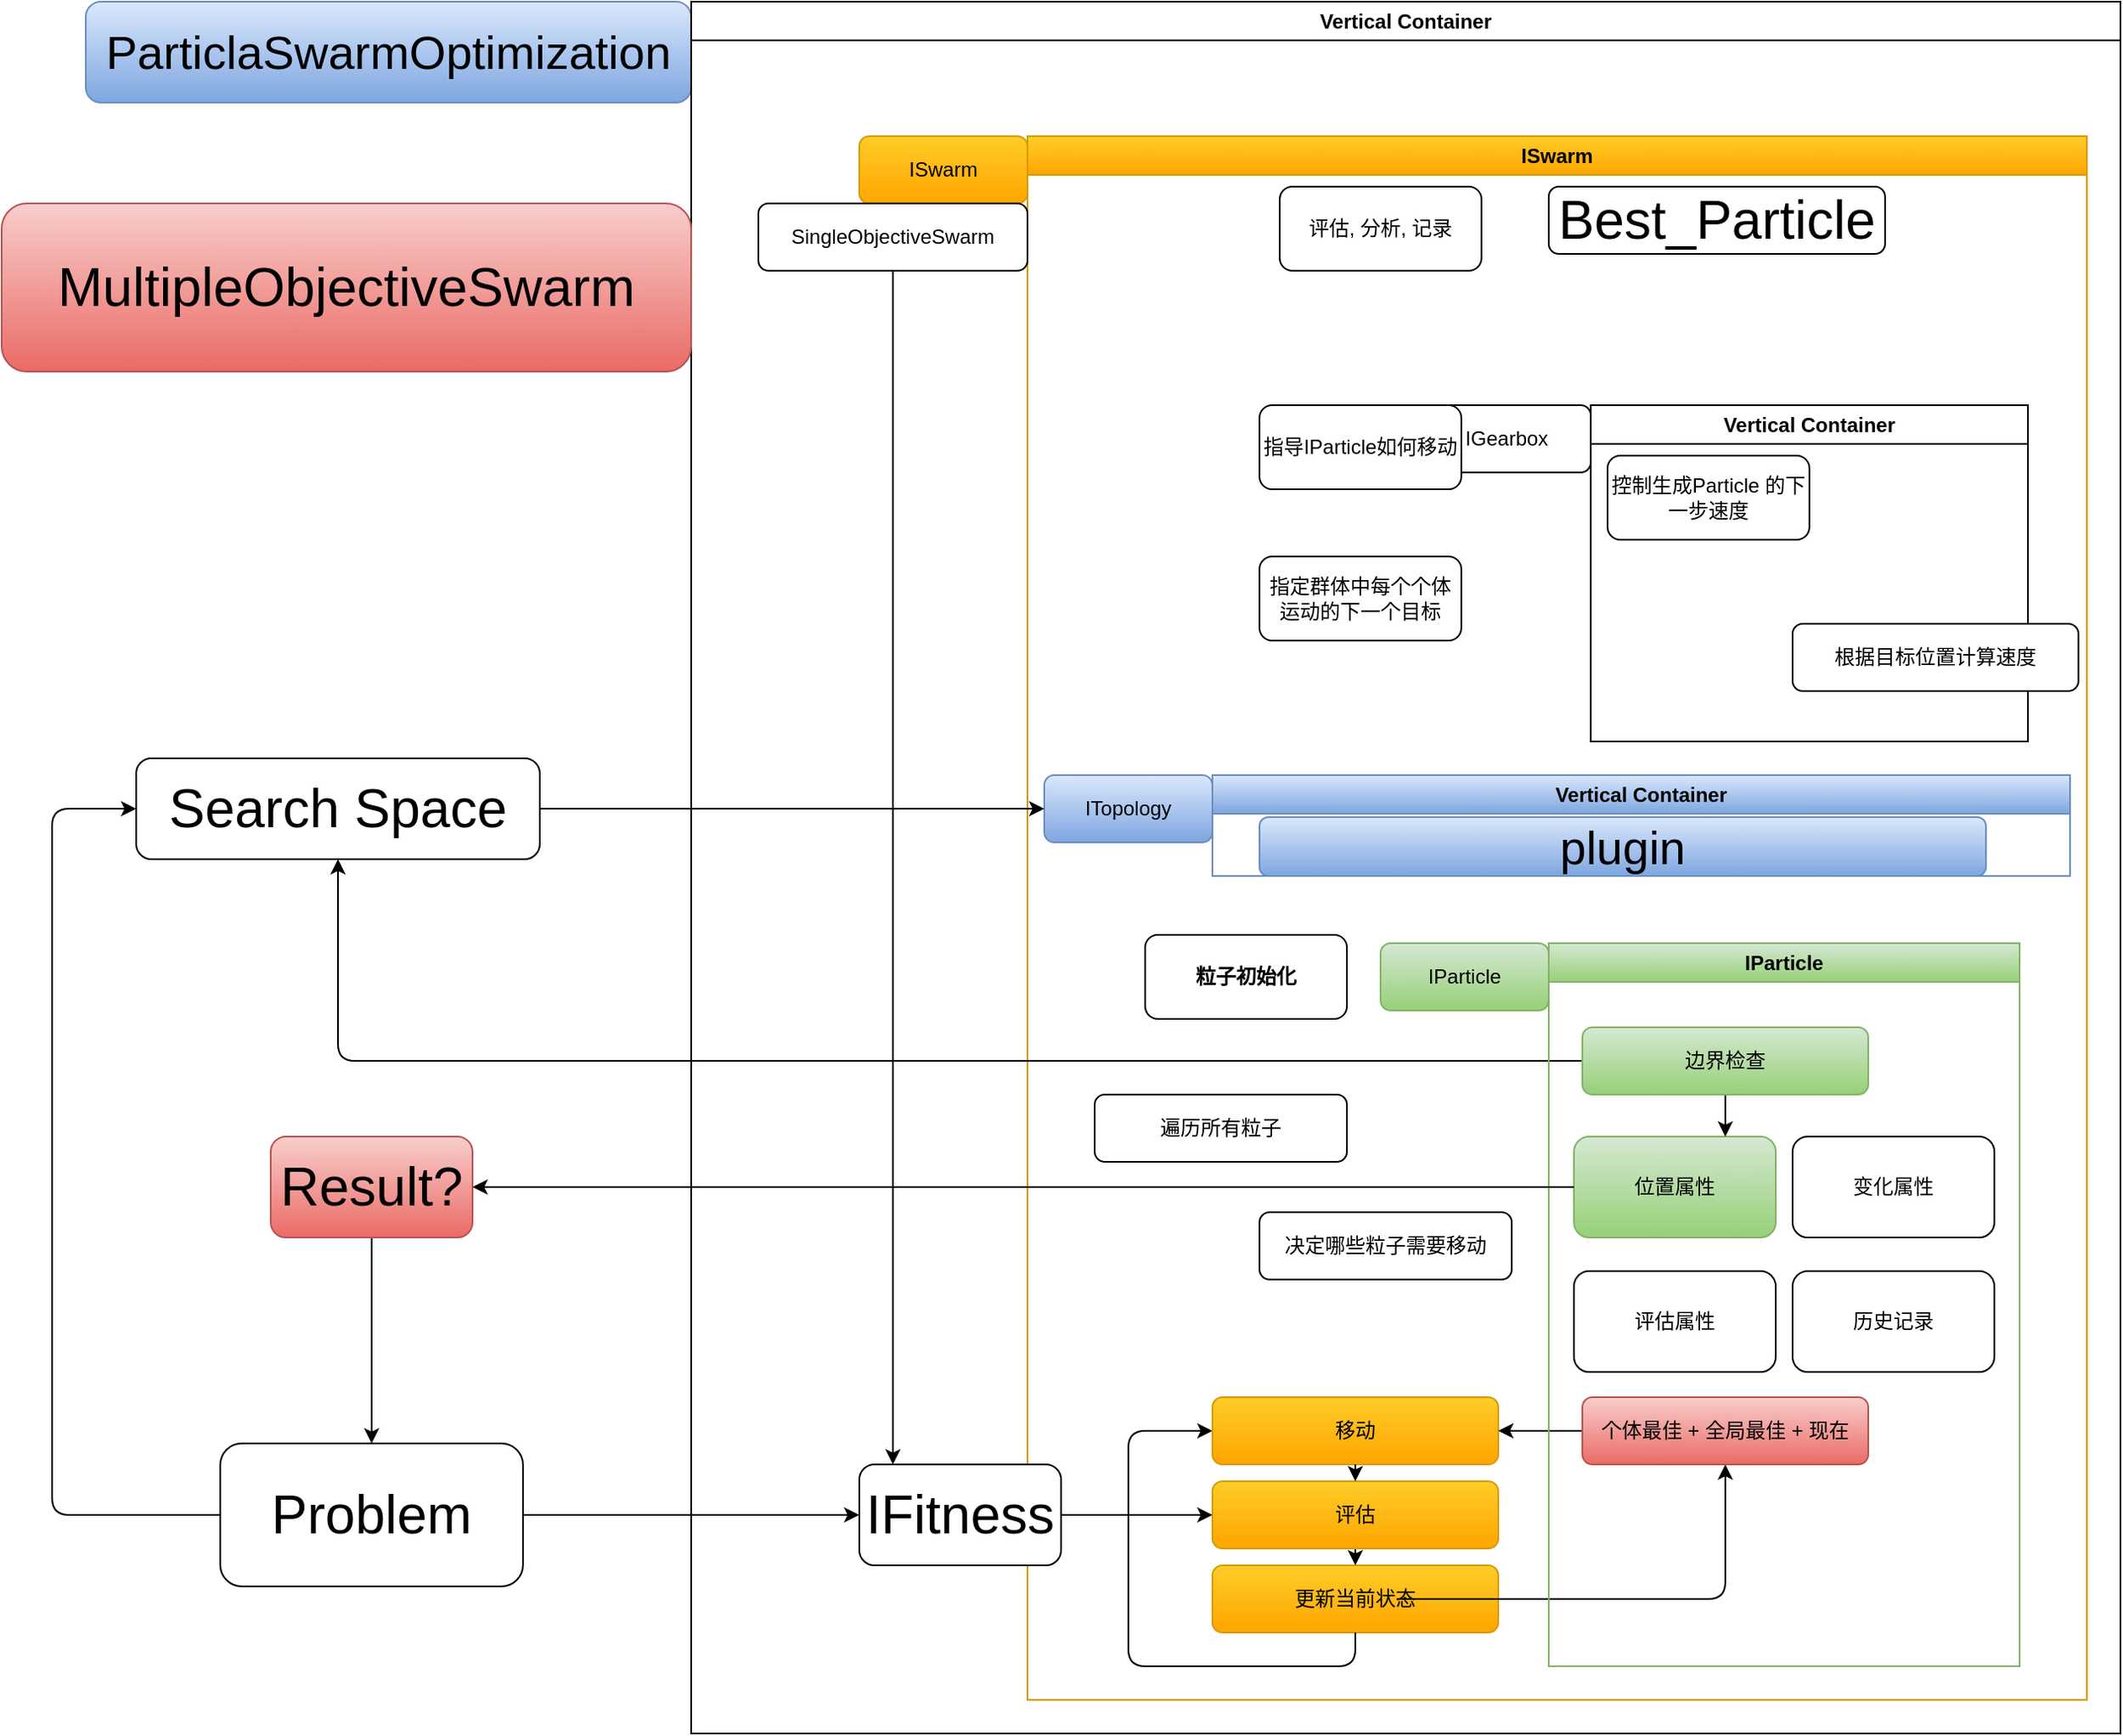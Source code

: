 <mxfile>
    <diagram id="U-RuamWwkuKYv-NbKlb2" name="Page-1">
        <mxGraphModel dx="2583" dy="2084" grid="1" gridSize="10" guides="1" tooltips="1" connect="1" arrows="1" fold="1" page="1" pageScale="1" pageWidth="850" pageHeight="1100" math="0" shadow="0">
            <root>
                <mxCell id="0"/>
                <mxCell id="1" parent="0"/>
                <mxCell id="2" value="ParticlaSwarmOptimization" style="rounded=1;whiteSpace=wrap;html=1;fontSize=28;fillColor=#dae8fc;strokeColor=#6c8ebf;gradientColor=#7ea6e0;" vertex="1" parent="1">
                    <mxGeometry x="-360" y="-80" width="360" height="60" as="geometry"/>
                </mxCell>
                <mxCell id="5" value="ISwarm" style="swimlane;whiteSpace=wrap;html=1;fillColor=#ffcd28;gradientColor=#ffa500;strokeColor=#d79b00;" vertex="1" parent="1">
                    <mxGeometry x="200" width="630" height="930" as="geometry"/>
                </mxCell>
                <mxCell id="8" value="评估, 分析, 记录" style="rounded=1;whiteSpace=wrap;html=1;" vertex="1" parent="5">
                    <mxGeometry x="150" y="30" width="120" height="50" as="geometry"/>
                </mxCell>
                <mxCell id="26" value="Best_Particle" style="rounded=1;whiteSpace=wrap;html=1;fontSize=32;" vertex="1" parent="5">
                    <mxGeometry x="310" y="30" width="200" height="40" as="geometry"/>
                </mxCell>
                <mxCell id="15" value="IGearbox" style="rounded=1;whiteSpace=wrap;html=1;" vertex="1" parent="5">
                    <mxGeometry x="235" y="160" width="100" height="40" as="geometry"/>
                </mxCell>
                <mxCell id="17" value="Vertical Container" style="swimlane;whiteSpace=wrap;html=1;" vertex="1" parent="5">
                    <mxGeometry x="335" y="160" width="260" height="200" as="geometry"/>
                </mxCell>
                <mxCell id="18" value="控制生成Particle 的下一步速度" style="rounded=1;whiteSpace=wrap;html=1;" vertex="1" parent="17">
                    <mxGeometry x="10" y="30" width="120" height="50" as="geometry"/>
                </mxCell>
                <mxCell id="33" value="更新当前状态" style="rounded=1;whiteSpace=wrap;html=1;fontSize=12;fillColor=#ffcd28;strokeColor=#d79b00;gradientColor=#ffa500;" vertex="1" parent="5">
                    <mxGeometry x="110" y="850" width="170" height="40" as="geometry"/>
                </mxCell>
                <mxCell id="60" style="edgeStyle=none;html=1;fontSize=32;entryX=0.5;entryY=1;entryDx=0;entryDy=0;" edge="1" parent="1" source="31" target="57">
                    <mxGeometry relative="1" as="geometry">
                        <mxPoint y="390" as="targetPoint"/>
                        <Array as="points">
                            <mxPoint x="-210" y="550"/>
                        </Array>
                    </mxGeometry>
                </mxCell>
                <mxCell id="38" style="edgeStyle=none;html=1;entryX=0.5;entryY=0;entryDx=0;entryDy=0;fontSize=12;" edge="1" parent="1" source="32" target="33">
                    <mxGeometry relative="1" as="geometry"/>
                </mxCell>
                <mxCell id="34" style="edgeStyle=none;html=1;entryX=0;entryY=0.5;entryDx=0;entryDy=0;fontSize=12;exitX=0.5;exitY=1;exitDx=0;exitDy=0;" edge="1" parent="1" source="33" target="30">
                    <mxGeometry relative="1" as="geometry">
                        <mxPoint x="200" y="630" as="targetPoint"/>
                        <Array as="points">
                            <mxPoint x="395" y="910"/>
                            <mxPoint x="260" y="910"/>
                            <mxPoint x="260" y="770"/>
                        </Array>
                    </mxGeometry>
                </mxCell>
                <mxCell id="42" style="edgeStyle=none;html=1;entryX=0.5;entryY=1;entryDx=0;entryDy=0;fontSize=12;" edge="1" parent="1" source="33" target="40">
                    <mxGeometry relative="1" as="geometry">
                        <Array as="points">
                            <mxPoint x="415" y="870"/>
                            <mxPoint x="615" y="870"/>
                        </Array>
                    </mxGeometry>
                </mxCell>
                <mxCell id="51" value="Vertical Container" style="swimlane;whiteSpace=wrap;html=1;fontSize=12;" vertex="1" parent="1">
                    <mxGeometry y="-80" width="850" height="1030" as="geometry"/>
                </mxCell>
                <mxCell id="30" value="移动" style="rounded=1;whiteSpace=wrap;html=1;fontSize=12;fillColor=#ffcd28;strokeColor=#d79b00;gradientColor=#ffa500;" vertex="1" parent="51">
                    <mxGeometry x="310" y="830" width="170" height="40" as="geometry"/>
                </mxCell>
                <mxCell id="68" style="edgeStyle=none;html=1;entryX=1;entryY=0.5;entryDx=0;entryDy=0;fontSize=28;" edge="1" parent="51" source="40" target="30">
                    <mxGeometry relative="1" as="geometry"/>
                </mxCell>
                <mxCell id="32" value="评估" style="rounded=1;whiteSpace=wrap;html=1;fontSize=12;fillColor=#ffcd28;strokeColor=#d79b00;gradientColor=#ffa500;" vertex="1" parent="51">
                    <mxGeometry x="310" y="880" width="170" height="40" as="geometry"/>
                </mxCell>
                <mxCell id="65" style="edgeStyle=none;html=1;entryX=0.5;entryY=0;entryDx=0;entryDy=0;fontSize=28;" edge="1" parent="51" source="30" target="32">
                    <mxGeometry relative="1" as="geometry"/>
                </mxCell>
                <mxCell id="9" value="IParticle" style="swimlane;whiteSpace=wrap;html=1;fillColor=#d5e8d4;gradientColor=#97d077;strokeColor=#82b366;" vertex="1" parent="51">
                    <mxGeometry x="510" y="560" width="280" height="430" as="geometry"/>
                </mxCell>
                <mxCell id="10" value="位置属性" style="rounded=1;whiteSpace=wrap;html=1;fillColor=#d5e8d4;strokeColor=#82b366;gradientColor=#97d077;" vertex="1" parent="9">
                    <mxGeometry x="15" y="115" width="120" height="60" as="geometry"/>
                </mxCell>
                <mxCell id="11" value="变化属性" style="rounded=1;whiteSpace=wrap;html=1;" vertex="1" parent="9">
                    <mxGeometry x="145" y="115" width="120" height="60" as="geometry"/>
                </mxCell>
                <mxCell id="12" value="评估属性" style="rounded=1;whiteSpace=wrap;html=1;" vertex="1" parent="9">
                    <mxGeometry x="15" y="195" width="120" height="60" as="geometry"/>
                </mxCell>
                <mxCell id="13" value="历史记录" style="rounded=1;whiteSpace=wrap;html=1;" vertex="1" parent="9">
                    <mxGeometry x="145" y="195" width="120" height="60" as="geometry"/>
                </mxCell>
                <mxCell id="40" value="个体最佳 + 全局最佳 + 现在" style="rounded=1;whiteSpace=wrap;html=1;fontSize=12;fillColor=#f8cecc;strokeColor=#b85450;gradientColor=#ea6b66;" vertex="1" parent="9">
                    <mxGeometry x="20" y="270" width="170" height="40" as="geometry"/>
                </mxCell>
                <mxCell id="70" style="edgeStyle=none;html=1;entryX=0.75;entryY=0;entryDx=0;entryDy=0;fontSize=28;" edge="1" parent="9" source="31" target="10">
                    <mxGeometry relative="1" as="geometry"/>
                </mxCell>
                <mxCell id="31" value="边界检查" style="rounded=1;whiteSpace=wrap;html=1;fontSize=12;fillColor=#d5e8d4;strokeColor=#82b366;gradientColor=#97d077;" vertex="1" parent="9">
                    <mxGeometry x="20" y="50" width="170" height="40" as="geometry"/>
                </mxCell>
                <mxCell id="19" value="粒子初始化" style="rounded=1;whiteSpace=wrap;html=1;fontStyle=1" vertex="1" parent="51">
                    <mxGeometry x="270" y="555" width="120" height="50" as="geometry"/>
                </mxCell>
                <mxCell id="4" value="IParticle" style="rounded=1;whiteSpace=wrap;html=1;fillColor=#d5e8d4;gradientColor=#97d077;strokeColor=#82b366;" vertex="1" parent="51">
                    <mxGeometry x="410" y="560" width="100" height="40" as="geometry"/>
                </mxCell>
                <mxCell id="28" value="遍历所有粒子" style="rounded=1;whiteSpace=wrap;html=1;fontSize=12;" vertex="1" parent="51">
                    <mxGeometry x="240" y="650" width="150" height="40" as="geometry"/>
                </mxCell>
                <mxCell id="6" value="指定群体中每个个体运动的下一个目标" style="rounded=1;whiteSpace=wrap;html=1;" vertex="1" parent="51">
                    <mxGeometry x="338" y="330" width="120" height="50" as="geometry"/>
                </mxCell>
                <mxCell id="7" value="指导IParticle如何移动" style="rounded=1;whiteSpace=wrap;html=1;" vertex="1" parent="51">
                    <mxGeometry x="338" y="240" width="120" height="50" as="geometry"/>
                </mxCell>
                <mxCell id="48" value="根据目标位置计算速度" style="rounded=1;whiteSpace=wrap;html=1;fontSize=12;" vertex="1" parent="51">
                    <mxGeometry x="655" y="370" width="170" height="40" as="geometry"/>
                </mxCell>
                <mxCell id="3" value="ISwarm" style="rounded=1;whiteSpace=wrap;html=1;fillColor=#ffcd28;gradientColor=#ffa500;strokeColor=#d79b00;" vertex="1" parent="51">
                    <mxGeometry x="100" y="80" width="100" height="40" as="geometry"/>
                </mxCell>
                <mxCell id="23" value="SingleObjectiveSwarm" style="rounded=1;whiteSpace=wrap;html=1;" vertex="1" parent="51">
                    <mxGeometry x="40" y="120" width="160" height="40" as="geometry"/>
                </mxCell>
                <mxCell id="27" value="决定哪些粒子需要移动" style="rounded=1;whiteSpace=wrap;html=1;fontSize=12;" vertex="1" parent="51">
                    <mxGeometry x="338" y="720" width="150" height="40" as="geometry"/>
                </mxCell>
                <mxCell id="45" value="ITopology" style="rounded=1;whiteSpace=wrap;html=1;fillColor=#dae8fc;strokeColor=#6c8ebf;gradientColor=#7ea6e0;" vertex="1" parent="51">
                    <mxGeometry x="210" y="460" width="100" height="40" as="geometry"/>
                </mxCell>
                <mxCell id="47" value="Vertical Container" style="swimlane;whiteSpace=wrap;html=1;fontSize=12;fillColor=#dae8fc;strokeColor=#6c8ebf;gradientColor=#7ea6e0;" vertex="1" parent="51">
                    <mxGeometry x="310" y="460" width="510" height="60" as="geometry"/>
                </mxCell>
                <mxCell id="79" value="plugin" style="rounded=1;whiteSpace=wrap;html=1;fontSize=28;fillColor=#dae8fc;gradientColor=#7ea6e0;strokeColor=#6c8ebf;" vertex="1" parent="47">
                    <mxGeometry x="28" y="25" width="432" height="35" as="geometry"/>
                </mxCell>
                <mxCell id="58" style="edgeStyle=none;html=1;entryX=0;entryY=0.5;entryDx=0;entryDy=0;fontSize=32;" edge="1" parent="1" source="57" target="45">
                    <mxGeometry relative="1" as="geometry"/>
                </mxCell>
                <mxCell id="57" value="Search Space" style="rounded=1;whiteSpace=wrap;html=1;fontSize=32;" vertex="1" parent="1">
                    <mxGeometry x="-330" y="370" width="240" height="60" as="geometry"/>
                </mxCell>
                <mxCell id="62" style="edgeStyle=none;html=1;fontSize=32;" edge="1" parent="1" source="61" target="53">
                    <mxGeometry relative="1" as="geometry"/>
                </mxCell>
                <mxCell id="61" value="Result?" style="rounded=1;whiteSpace=wrap;html=1;fontSize=32;fillColor=#f8cecc;strokeColor=#b85450;gradientColor=#ea6b66;" vertex="1" parent="1">
                    <mxGeometry x="-250" y="595" width="120" height="60" as="geometry"/>
                </mxCell>
                <mxCell id="25" value="MultipleObjectiveSwarm" style="rounded=1;whiteSpace=wrap;html=1;fillColor=#f8cecc;strokeColor=#b85450;fontSize=32;gradientColor=#ea6b66;" vertex="1" parent="1">
                    <mxGeometry x="-410" y="40" width="410" height="100" as="geometry"/>
                </mxCell>
                <mxCell id="64" style="edgeStyle=none;html=1;entryX=1;entryY=0.5;entryDx=0;entryDy=0;fontSize=28;" edge="1" parent="1" source="10" target="61">
                    <mxGeometry relative="1" as="geometry"/>
                </mxCell>
                <mxCell id="54" value="IFitness" style="whiteSpace=wrap;html=1;fontSize=32;rounded=1;" vertex="1" parent="1">
                    <mxGeometry x="100" y="790" width="120" height="60" as="geometry"/>
                </mxCell>
                <mxCell id="63" style="edgeStyle=none;html=1;fontSize=32;" edge="1" parent="1" source="23">
                    <mxGeometry relative="1" as="geometry">
                        <mxPoint x="120" y="790" as="targetPoint"/>
                        <Array as="points"/>
                    </mxGeometry>
                </mxCell>
                <mxCell id="55" value="" style="edgeStyle=none;html=1;fontSize=32;" edge="1" parent="1" source="53" target="54">
                    <mxGeometry relative="1" as="geometry">
                        <mxPoint y="820.6" as="targetPoint"/>
                    </mxGeometry>
                </mxCell>
                <mxCell id="56" style="edgeStyle=none;html=1;entryX=0;entryY=0.5;entryDx=0;entryDy=0;fontSize=32;" edge="1" parent="1" source="54" target="32">
                    <mxGeometry relative="1" as="geometry"/>
                </mxCell>
                <mxCell id="78" style="edgeStyle=none;html=1;entryX=0;entryY=0.5;entryDx=0;entryDy=0;fontSize=28;" edge="1" parent="1" source="53" target="57">
                    <mxGeometry relative="1" as="geometry">
                        <Array as="points">
                            <mxPoint x="-380" y="820"/>
                            <mxPoint x="-380" y="400"/>
                        </Array>
                    </mxGeometry>
                </mxCell>
                <mxCell id="53" value="Problem" style="rounded=1;whiteSpace=wrap;html=1;fontSize=32;" vertex="1" parent="1">
                    <mxGeometry x="-280" y="777.5" width="180" height="85" as="geometry"/>
                </mxCell>
            </root>
        </mxGraphModel>
    </diagram>
</mxfile>